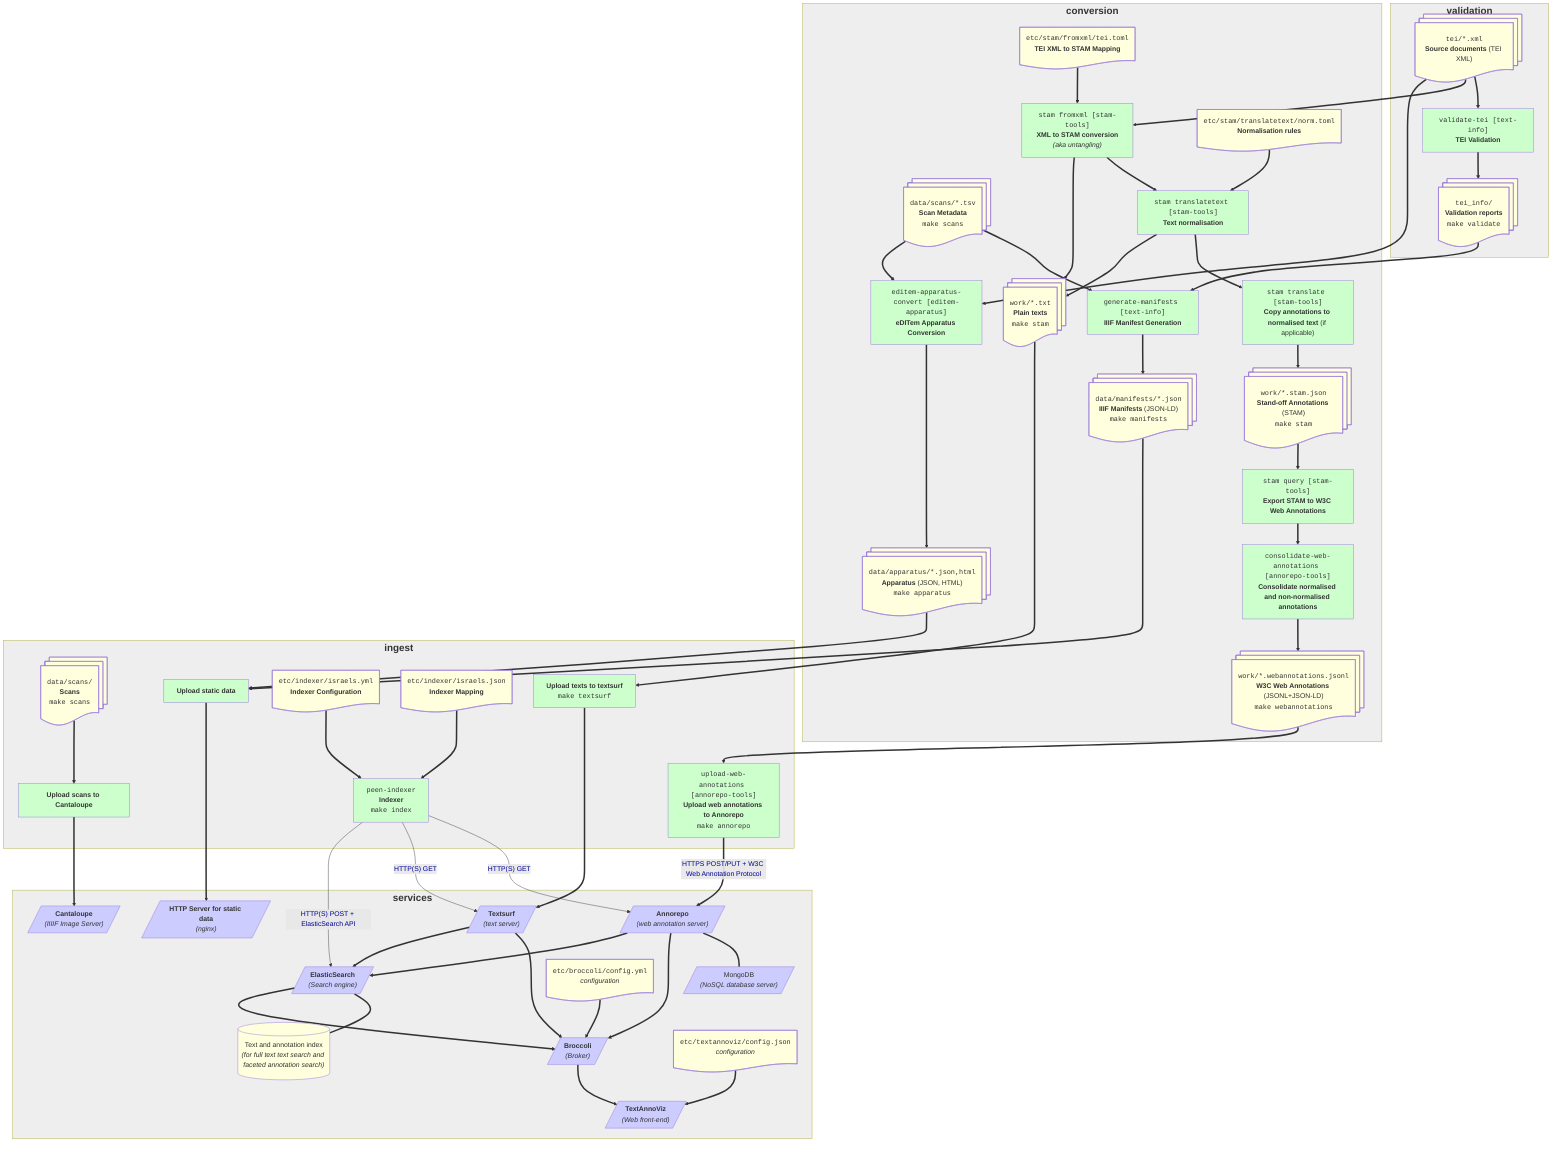 %%{init: {"flowchart": {"htmlLabels": true}} }%%
flowchart TD
    tei@{ shape: docs, label: "<tt>tei/*.xml</tt><br><strong>Source documents</strong> (TEI XML)" }
    scans@{ shape: docs, label: "<tt>data/scans/</tt><br><strong>Scans</strong><br><tt>make scans</tt>" }
    scan_metadata@{ shape: docs, label: "<tt>data/scans/*.tsv</tt><br><strong>Scan Metadata</strong><br><tt>make scans</tt>" }

    subgraph validation
        validate_tei["<tt>validate-tei [text-info]</tt><br><strong>TEI Validation</strong>"] 
        tei_info@{ shape: docs, label: "<tt>tei_info/</tt><br><strong>Validation reports</strong><br><tt>make validate</tt>" }
        tei ==> validate_tei ==> tei_info
    end

    subgraph conversion
        stam_xmlconfig@{ shape: doc, label: "<tt>etc/stam/fromxml/tei.toml</tt><br><strong>TEI XML to STAM Mapping</strong>"}
        tei ==> stam_fromxml
        stam_xmlconfig ==> stam_fromxml

        stam@{ shape: docs, label: "<tt>work/*.stam.json</tt><br><strong>Stand-off Annotations</strong> (STAM)<br><tt>make stam</tt>" }
        texts@{ shape: docs, label: "<tt>work/*.txt</tt><br><strong>Plain texts</strong><br><tt>make stam</tt>"}

        stam_fromxml["<tt>stam fromxml [stam-tools]</tt><br><strong>XML to STAM conversion</strong><br><i>(aka untangling)</i>"] 
        stam_translatetextconfig@{ shape: doc, label: "<tt>etc/stam/translatetext/norm.toml</tt><br><strong>Normalisation rules</strong>"}
        stam_translatetext["<tt>stam translatetext [stam-tools]</tt><br><strong>Text normalisation</strong>"] 
        stam_translate["<tt>stam translate [stam-tools]</tt><br><strong>Copy annotations to normalised text</strong> (if applicable)"] 

        stam_translatetextconfig ==> stam_translatetext
        stam_fromxml ==> stam_translatetext ==> stam_translate

        stam_translate ==> stam

        stam_fromxml ==> texts
        stam_translatetext ==> texts

        stam ==> stam_query

        stam_query["<tt>stam query [stam-tools]</tt><br><strong>Export STAM to W3C Web Annotations</strong>"]
        consolidate["<tt>consolidate-web-annotations [annorepo-tools]</tt><br><strong>Consolidate normalised and non-normalised annotations</strong>"]

        stam_query ==> consolidate
        consolidate ==> webannotations
        webannotations@{ shape: docs, label: "<tt>work/*.webannotations.jsonl</tt><br><strong>W3C Web Annotations</strong> (JSONL+JSON-LD)<br><tt>make webannotations</tt>"}

        scan_metadata ==> generate_manifests
        tei_info ==> generate_manifests
        generate_manifests["<tt>generate-manifests [text-info]</tt><br><strong>IIIF Manifest Generation</strong>"]
        generate_manifests ==> manifests
        manifests@{ shape: docs, label: "<tt>data/manifests/*.json</tt><br><strong>IIIF Manifests</strong> (JSON-LD)<br><tt>make manifests</tt>" }

        scan_metadata ==> editem_apparatus_convert
        tei ==> editem_apparatus_convert
        editem_apparatus_convert["<tt>editem-apparatus-convert [editem-apparatus]</tt><br><strong>eDITem Apparatus Conversion</strong>"]
        editem_apparatus_convert ==> apparatus

        apparatus@{ shape: docs, label: "<tt>data/apparatus/*.json,html</tt><br><strong>Apparatus</strong> (JSON, HTML)<br><tt>make apparatus</tt>"}
    end

    subgraph ingest
        direction TB

        webannotations ==> upload_web_annotations

        upload_web_annotations["<tt>upload-web-annotations [annorepo-tools]</tt><br><strong>Upload web annotations to Annorepo</strong><br><tt>make annorepo</tt>"]

        texts ==> upload_texts

        upload_texts["<strong>Upload texts to textsurf</strong><br><tt>make textsurf</tt>"]
        indexer["<tt>peen-indexer</tt><br><b>Indexer</b><br><tt>make index</tt>"]

        indexer_config@{ shape: doc, label: "<tt>etc/indexer/israels.yml</tt><br><strong>Indexer Configuration</strong>"}
        indexer_mapping@{ shape: doc, label: "<tt>etc/indexer/israels.json</tt><br><strong>Indexer Mapping</strong>"}

        indexer_config ==> indexer
        indexer_mapping ==> indexer

        scans ==> upload_scans
        upload_scans["<b>Upload scans to Cantaloupe</b>"]

        apparatus ==> upload_static_data
        manifests ==> upload_static_data
        upload_static_data["<b>Upload static data</b>"]
    end

    subgraph services
        annorepo[/"<b>Annorepo</b><br><i>(web annotation server)</i>"/]
        mongodb[/"MongoDB<br><i>(NoSQL database server)</i>"/]
        annorepo === mongodb

        upload_texts ==> textsurf
        upload_web_annotations == "HTTPS POST/PUT + W3C Web Annotation Protocol" ==> annorepo


        indexer -- "HTTP(S) GET" --> annorepo
        indexer -- "HTTP(S) GET" --> textsurf

        textsurf[/"<b>Textsurf</b><br><i>(text server)</i>"/]

        indexer -- "HTTP(S) POST + ElasticSearch API" --> elasticsearch

        elasticsearch[/"<strong>ElasticSearch</strong><br><i>(Search engine)</i>"/]
        searchindex[("Text and annotation index<br><i>(for full text text search and faceted annotation search)</i>")]
        elasticsearch === searchindex

        annorepo ==> broccoli
        textsurf ==> broccoli
        elasticsearch ==> broccoli
        annorepo ==> elasticsearch
        textsurf ==> elasticsearch

        broccoli_config@{ shape: doc, label: "<tt>etc/broccoli/config.yml</tt><br><i>configuration</i>"}
        broccoli[/"<strong>Broccoli</strong><br><i>(Broker)</i>"/]

        broccoli ==> textannoviz
        broccoli_config ==> broccoli

        textannoviz_config@{ shape: doc, label: "<tt>etc/textannoviz/config.json</tt><br><i>configuration</i>"}
        textannoviz[/"<strong>TextAnnoViz</strong><br><i>(Web front-end)</i>"/]

        textannoviz_config ==> textannoviz

        upload_scans ==> cantaloupe
        cantaloupe[/"<strong>Cantaloupe</strong><br><i>(IIIIF Image Server)</i>"/]

        upload_static_data ==> static_server
        static_server[/"<strong>HTTP Server for static data</strong><br><i>(nginx)</i>"/]
    end

    linkStyle default background:transparent,color:#009
    classDef process fill:#cfc
    class stam_fromxml,stam_translatetext,stam_translate,stam_query,consolidate,upload_texts,upload_web_annotations,indexer,generate_manifests,editem_apparatus_convert,upload_scans,upload_static_data,validate_tei process

    classDef service fill:#ccf
    class broccoli,elasticsearch,annorepo,textsurf,textannoviz,mongodb,cantaloupe,static_server service

    classDef data fill:#ffd
    class docx,metadata,report,tei,stam,stam_translatetextconfig,stam_xmlconfig,texts,webannotations,broccoli_config,indexer_config,indexer_mapping,searchindex,textannoviz_config,scans,scan_metadata,manifests,apparatus,tei_info data

    classDef group fill:#eee,border:2px,font-weight:bold,font-size:120%
    class validation,conversion,ingest,services group